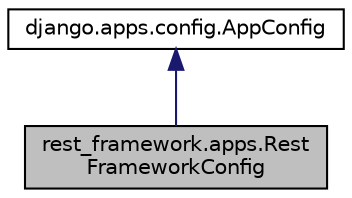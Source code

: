 digraph "rest_framework.apps.RestFrameworkConfig"
{
 // LATEX_PDF_SIZE
  edge [fontname="Helvetica",fontsize="10",labelfontname="Helvetica",labelfontsize="10"];
  node [fontname="Helvetica",fontsize="10",shape=record];
  Node1 [label="rest_framework.apps.Rest\lFrameworkConfig",height=0.2,width=0.4,color="black", fillcolor="grey75", style="filled", fontcolor="black",tooltip=" "];
  Node2 -> Node1 [dir="back",color="midnightblue",fontsize="10",style="solid",fontname="Helvetica"];
  Node2 [label="django.apps.config.AppConfig",height=0.2,width=0.4,color="black", fillcolor="white", style="filled",URL="$d9/de0/classdjango_1_1apps_1_1config_1_1_app_config.html",tooltip=" "];
}

